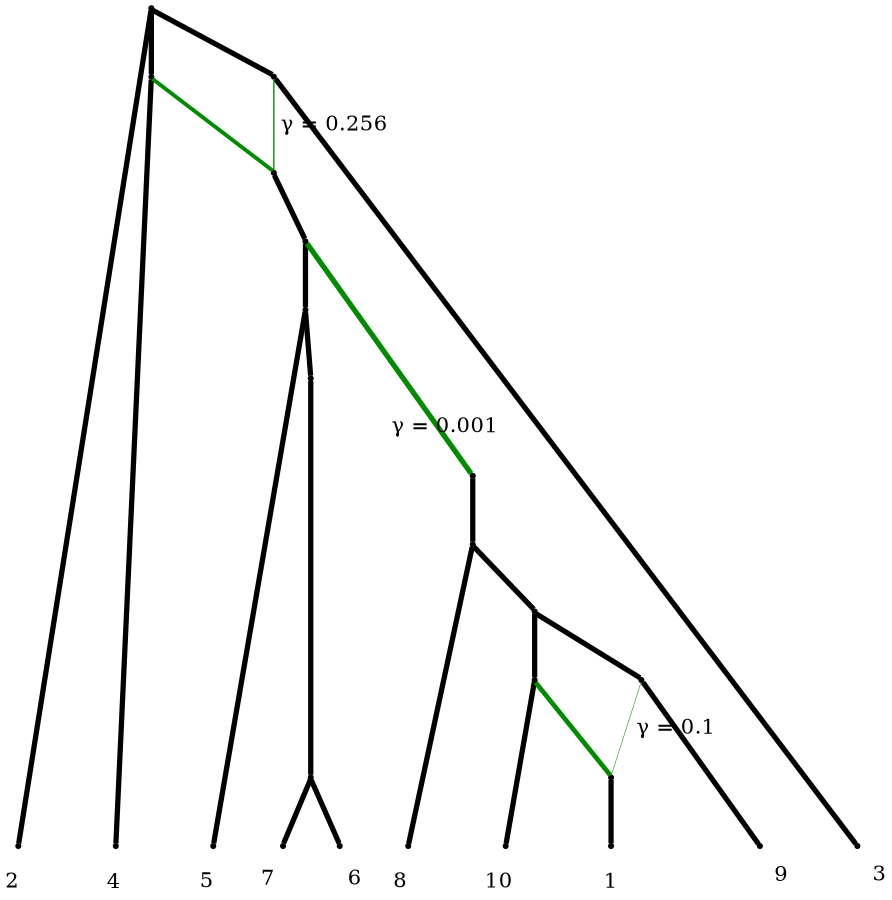 Graph Phylogeny { 
    labelloc=b 
    ratio="fill"; 
    size="6 ,8 !"; 
    nodesep=0.5; 
    splines=line; 
    edge [fontsize=16.0]; 
    node [shape = point] 
    rank=max -1 
  subgraph    { 1 , 2 , 3 , 4 , 6 , 7 , 9 , 10 , 12 , 13 } 
    1 [label=1] [shape = point] 
    2 [label=2] [shape = point] 
    3 [label=3] [shape = point] 
    4 [label=4] [shape = point] 
    6 [label=6] [shape = point] 
    7 [label=7] [shape = point] 
    9 [label=9] [shape = point] 
    10 [label=10] [shape = point] 
    12 [label=12] [shape = point] 
    13 [label=13] [shape = point] 
 
     -1 -- -2
                                  [penwidth=4]; 
     -2 -- 1
                                  [headlabel=4]
                                  [labeldistance=3.0]
                                  [labelangle=180.0]
                                  [penwidth=4]; 
   -2 -- 11
                                  [color=green4]
                                  [penwidth=2.976]     11 -- -4
                                  [penwidth=4]; 
     -4 -- -5
                                  [penwidth=4]; 
     -5 -- 2
                                  [headlabel=5]
                                  [labeldistance=3.0]
                                  [labelangle=180.0]
                                  [penwidth=4]; 
     -5 -- -6
                                  [penwidth=4]; 
     -6 -- -7
                                  [penwidth=4]; 
     -7 -- 3
                                  [headlabel=7]
                                  [labeldistance=3.0]
                                  [labelangle=180.0]
                                  [penwidth=4]; 
     -7 -- 4
                                  [headlabel=6]
                                  [labeldistance=3.0]
                                  [labelangle=180.0]
                                  [penwidth=4]; 
   -6 -- 5
                                  [color=green4]
                                  [label=" &gamma; = 0.001"]
                                  [labeldistance = 3.5]
                                  [labelangle=45.0]
                                  [penwidth=0.004]; 
   -4 -- 5
                                  [color=green4]
                                  [penwidth=3.996]     5 -- -9
                                  [penwidth=4]; 
     -9 -- -10
                                  [penwidth=4]; 
     -10 -- -11
                                  [penwidth=4]; 
     -11 -- 6
                                  [headlabel=10]
                                  [labeldistance=3.0]
                                  [labelangle=180.0]
                                  [penwidth=4]; 
   -11 -- 8
                                  [color=green4]
                                  [penwidth=3.6]     8 -- 7
                                  [headlabel=1]
                                  [labeldistance=3.0]
                                  [labelangle=180.0]
                                  [penwidth=4]; 
     -10 -- -13
                                  [penwidth=4]; 
     -13 -- 9
                                  [headlabel=9]
                                  [labeldistance=3.0]
                                  [labelangle=180.0]
                                  [penwidth=4]; 
   -13 -- 8
                                  [color=green4]
                                  [label=" &gamma; = 0.1"]
                                  [labeldistance = 3.5]
                                  [labelangle=45.0]
                                  [penwidth=0.4]; 
     -9 -- 10
                                  [headlabel=8]
                                  [labeldistance=3.0]
                                  [labelangle=180.0]
                                  [penwidth=4]; 
     -1 -- 12
                                  [headlabel=2]
                                  [labeldistance=3.0]
                                  [labelangle=180.0]
                                  [penwidth=4]; 
     -1 -- -14
                                  [penwidth=4]; 
   -14 -- 11
                                  [color=green4]
                                  [label=" &gamma; = 0.256"]
                                  [labeldistance = 3.5]
                                  [labelangle=45.0]
                                  [penwidth=1.024]; 
     -14 -- 13
                                  [headlabel=3]
                                  [labeldistance=3.0]
                                  [labelangle=180.0]
                                  [penwidth=4]; 
}